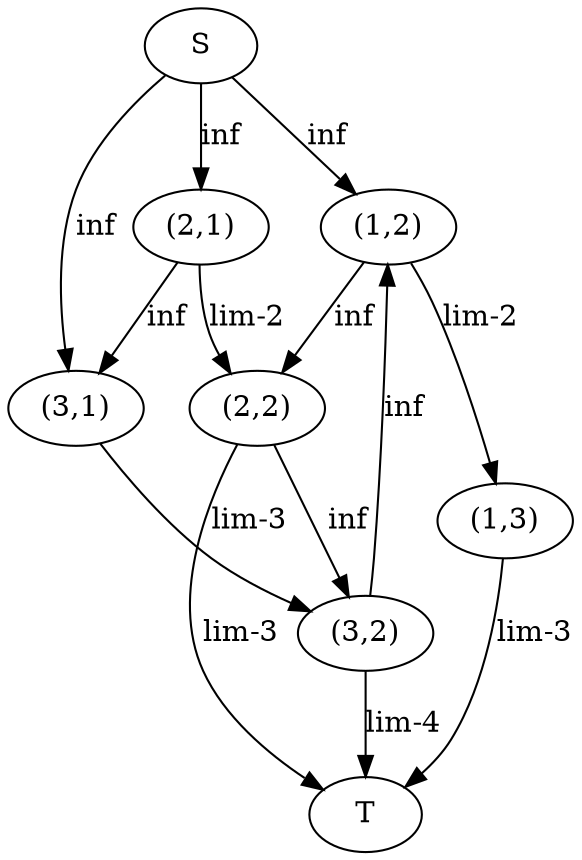 digraph flow {
    "S"->"(1,2)"[label="inf"];
    "(1,2)"->"(1,3)"[label="lim-2"];
    "(1,3)"->"T"[label="lim-3"];

    "S"->"(2,1)"[label="inf"];
    "(2,1)"->"(2,2)"[label="lim-2"];
    "(2,2)"->"T"[label="lim-3"];

    "S"->"(3,1)"[label="inf"];
    "(3,1)"->"(3,2)"[label="lim-3"];
    "(3,2)"->"T"[label="lim-4"];

    "(1,2)"->"(2,2)"[label="inf"];
    "(2,1)"->"(3,1)"[label="inf"];
    "(2,2)"->"(3,2)"[label="inf"];
    "(3,2)"->"(1,2)"[label="inf"];
}